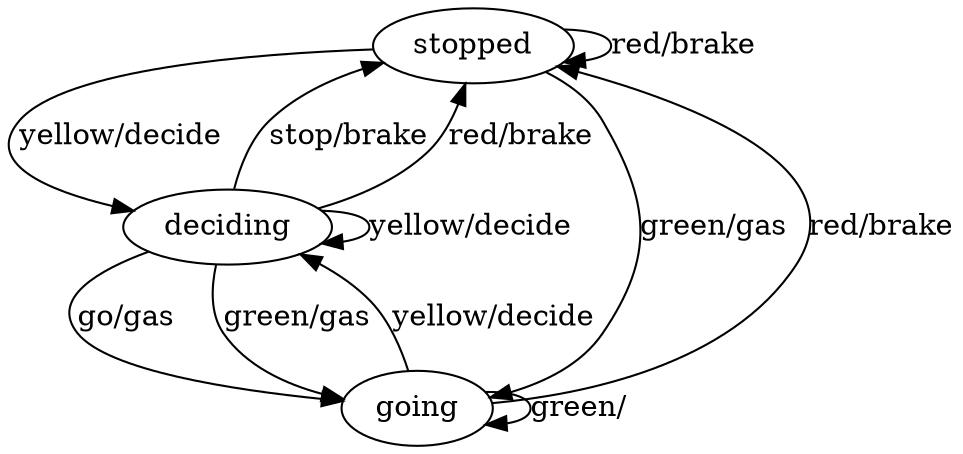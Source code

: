 digraph "" {
    
    stopped; // stopped at red light
    deciding; // deciding whether to stop
    going; // going through light

    
    stopped -> stopped [label="red/brake"];
    stopped -> deciding [label="yellow/decide"];
    stopped -> going [label="green/gas"];
    deciding -> stopped [label="stop/brake"];
    deciding -> going [label="go/gas"];
    deciding -> stopped [label="red/brake"];
    deciding -> deciding [label="yellow/decide"];
    deciding -> going [label="green/gas"];
    going -> going [label="green/"];
    going -> stopped [label="red/brake"];
    going -> deciding [label="yellow/decide"];
}
